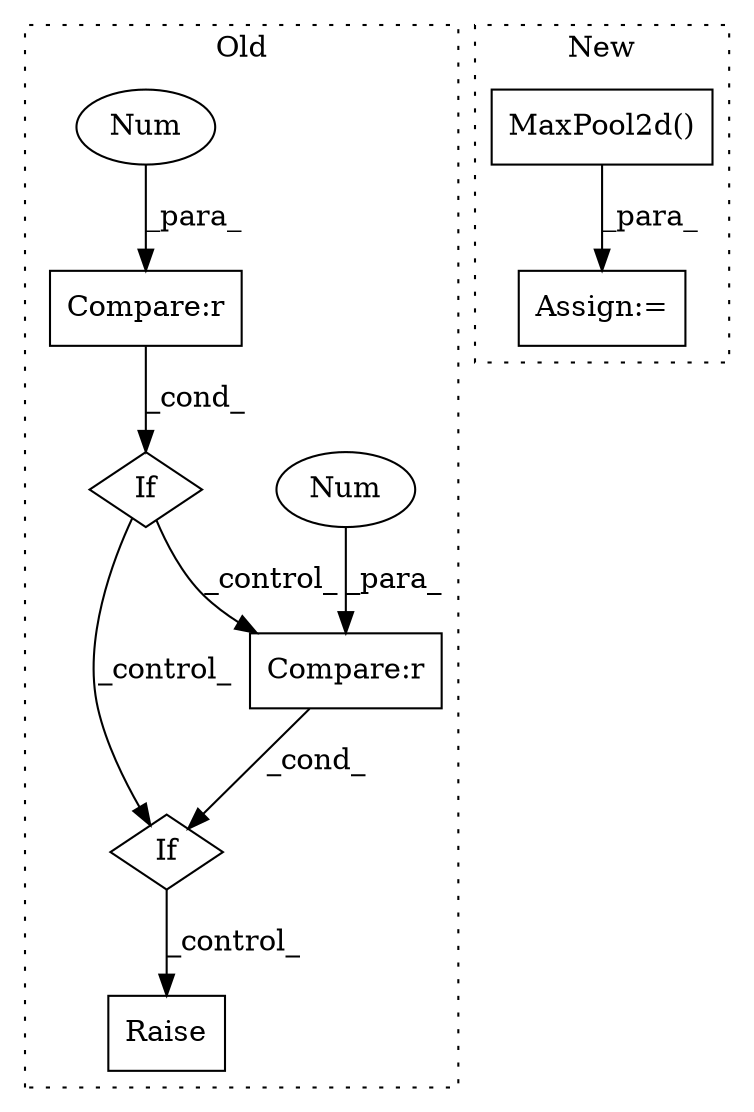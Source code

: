 digraph G {
subgraph cluster0 {
1 [label="If" a="96" s="2855" l="3" shape="diamond"];
4 [label="Compare:r" a="40" s="2978" l="29" shape="box"];
5 [label="If" a="96" s="2975" l="3" shape="diamond"];
6 [label="Num" a="76" s="3006" l="1" shape="ellipse"];
7 [label="Compare:r" a="40" s="2858" l="24" shape="box"];
8 [label="Num" a="76" s="2881" l="1" shape="ellipse"];
9 [label="Raise" a="91" s="3021" l="6" shape="box"];
label = "Old";
style="dotted";
}
subgraph cluster1 {
2 [label="MaxPool2d()" a="75" s="3943" l="48" shape="box"];
3 [label="Assign:=" a="68" s="3940" l="3" shape="box"];
label = "New";
style="dotted";
}
1 -> 5 [label="_control_"];
1 -> 4 [label="_control_"];
2 -> 3 [label="_para_"];
4 -> 5 [label="_cond_"];
5 -> 9 [label="_control_"];
6 -> 4 [label="_para_"];
7 -> 1 [label="_cond_"];
8 -> 7 [label="_para_"];
}